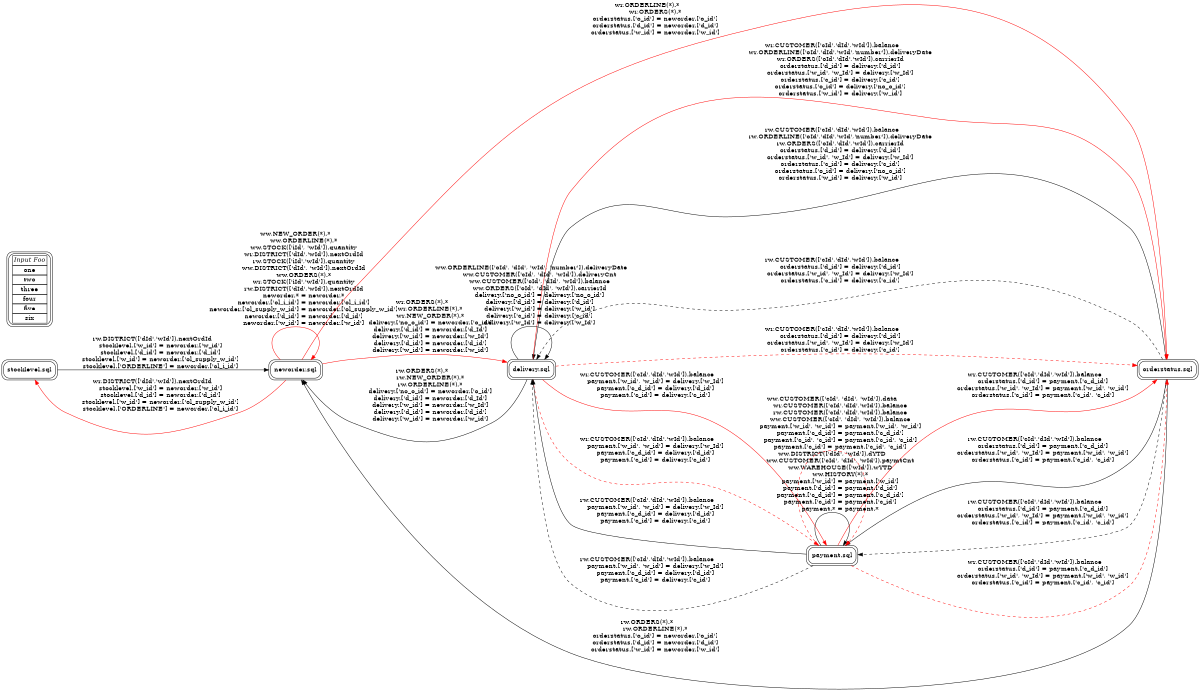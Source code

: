 digraph G{
	rankdir=LR
	size="8,5"
	nodesep=1.0
	node[shape=box style=rounded peripheries=2]
"stocklevel.sql"->"neworder.sql"[ label = "rw,DISTRICT(['dId','wId']).nextOrdId
	stocklevel.['w_id'] = neworder.['w_id']
	stocklevel.['d_id'] = neworder.['d_id']
	stocklevel.['w_id'] = neworder.['ol_supply_w_id']
	stocklevel.['ORDERLINE'] = neworder.['ol_i_id']", style = solid, color = black ]
"neworder.sql"->"stocklevel.sql"[ label = "wr,DISTRICT(['dId','wId']).nextOrdId
	stocklevel.['w_id'] = neworder.['w_id']
	stocklevel.['d_id'] = neworder.['d_id']
	stocklevel.['w_id'] = neworder.['ol_supply_w_id']
	stocklevel.['ORDERLINE'] = neworder.['ol_i_id']", style = solid, color = red ]
"orderstatus.sql"->"neworder.sql"[ label = "rw,ORDERS(*).*
	rw,ORDERLINE(*).*
	orderstatus.['o_id'] = neworder.['o_id']
	orderstatus.['d_id'] = neworder.['d_id']
	orderstatus.['w_id'] = neworder.['w_id']", style = solid, color = black ]
"neworder.sql"->"orderstatus.sql"[ label = "wr,ORDERLINE(*).*
	wr,ORDERS(*).*
	orderstatus.['o_id'] = neworder.['o_id']
	orderstatus.['d_id'] = neworder.['d_id']
	orderstatus.['w_id'] = neworder.['w_id']", style = solid, color = red ]
"orderstatus.sql"->"delivery.sql"[ label = "rw,CUSTOMER(['cId','dId','wId']).balance
	rw,ORDERLINE(['oId','dId','wId','number']).deliveryDate
	rw,ORDERS(['oId','dId','wId']).carrierId
	orderstatus.['d_id'] = delivery.['d_id']
	orderstatus.['w_id', 'w_Id'] = delivery.['w_Id']
	orderstatus.['c_id'] = delivery.['c_id']
	orderstatus.['o_id'] = delivery.['no_o_id']
	orderstatus.['w_id'] = delivery.['w_id']", style = solid, color = black ]
"delivery.sql"->"orderstatus.sql"[ label = "wr,CUSTOMER(['cId','dId','wId']).balance
	wr,ORDERLINE(['oId','dId','wId','number']).deliveryDate
	wr,ORDERS(['oId','dId','wId']).carrierId
	orderstatus.['d_id'] = delivery.['d_id']
	orderstatus.['w_id', 'w_Id'] = delivery.['w_Id']
	orderstatus.['c_id'] = delivery.['c_id']
	orderstatus.['o_id'] = delivery.['no_o_id']
	orderstatus.['w_id'] = delivery.['w_id']", style = solid, color = red ]
"payment.sql"->"orderstatus.sql"[ label = "wr,CUSTOMER(['cId','dId','wId']).balance
	orderstatus.['d_id'] = payment.['c_d_id']
	orderstatus.['w_id', 'w_Id'] = payment.['w_id', 'w_id']
	orderstatus.['c_id'] = payment.['c_id', 'c_id']", style = solid, color = red ]
"neworder.sql"->"neworder.sql"[ label = "ww,NEW_ORDER(*).*
	ww,ORDERLINE(*).*
	ww,STOCK(['iId', 'wId']).quantity
	wr,DISTRICT(['dId','wId']).nextOrdId
	rw,STOCK(['iId','wId']).quantity
	ww,DISTRICT(['dId', 'wId']).nextOrdId
	ww,ORDERS(*).*
	wr,STOCK(['iId','wId']).quantity
	rw,DISTRICT(['dId','wId']).nextOrdId
	neworder.* = neworder.*
	neworder.['ol_i_id'] = neworder.['ol_i_id']
	neworder.['ol_supply_w_id'] = neworder.['ol_supply_w_id']
	neworder.['d_id'] = neworder.['d_id']
	neworder.['w_id'] = neworder.['w_id']", style = solid, color = red ]
"neworder.sql"->"delivery.sql"[ label = "wr,ORDERS(*).*
	wr,ORDERLINE(*).*
	wr,NEW_ORDER(*).*
	delivery.['no_o_id'] = neworder.['o_id']
	delivery.['d_id'] = neworder.['d_Id']
	delivery.['w_id'] = neworder.['w_Id']
	delivery.['d_id'] = neworder.['d_id']
	delivery.['w_id'] = neworder.['w_id']", style = solid, color = red ]
"delivery.sql"->"neworder.sql"[ label = "rw,ORDERS(*).*
	rw,NEW_ORDER(*).*
	rw,ORDERLINE(*).*
	delivery.['no_o_id'] = neworder.['o_id']
	delivery.['d_id'] = neworder.['d_Id']
	delivery.['w_id'] = neworder.['w_Id']
	delivery.['d_id'] = neworder.['d_id']
	delivery.['w_id'] = neworder.['w_id']", style = solid, color = black ]
"delivery.sql"->"delivery.sql"[ label = "ww,ORDERLINE(['oId', 'dId', 'wId', 'number']).deliveryDate
	ww,CUSTOMER(['cId', 'dId', 'wId']).deliveryCnt
	ww,CUSTOMER(['cId', 'dId', 'wId']).balance
	ww,ORDERS(['oId', 'dId', 'wId']).carrierId
	delivery.['no_o_id'] = delivery.['no_o_id']
	delivery.['d_id'] = delivery.['d_id']
	delivery.['w_id'] = delivery.['w_id']
	delivery.['c_id'] = delivery.['c_id']
	delivery.['w_Id'] = delivery.['w_Id']", style = solid, color = black ]
"delivery.sql"->"payment.sql"[ label = "wr,CUSTOMER(['cId','dId','wId']).balance
	payment.['w_id', 'w_id'] = delivery.['w_Id']
	payment.['c_d_id'] = delivery.['d_id']
	payment.['c_id'] = delivery.['c_id']", style = solid, color = red ]
"payment.sql"->"payment.sql"[ label = "ww,DISTRICT(['dId', 'wId']).dYTD
	ww,CUSTOMER(['cId', 'dId', 'wId']).paymtCnt
	ww,WAREHOUSE(['wId']).wYTD
	ww,HISTORY(*).*
	payment.['w_id'] = payment.['w_id']
	payment.['d_id'] = payment.['d_id']
	payment.['c_d_id'] = payment.['c_d_id']
	payment.['c_id'] = payment.['c_id']
	payment.* = payment.*", style = solid, color = black ]
"orderstatus.sql"->"payment.sql"[ label = "rw,CUSTOMER(['cId','dId','wId']).balance
	orderstatus.['d_id'] = payment.['c_d_id']
	orderstatus.['w_id', 'w_Id'] = payment.['w_id', 'w_id']
	orderstatus.['c_id'] = payment.['c_id', 'c_id']", style = solid, color = black ]
"payment.sql"->"delivery.sql"[ label = "rw,CUSTOMER(['cId','dId','wId']).balance
	payment.['w_id', 'w_id'] = delivery.['w_Id']
	payment.['c_d_id'] = delivery.['d_id']
	payment.['c_id'] = delivery.['c_id']", style = solid, color = black ]
"orderstatus.sql"->"delivery.sql"[ label = "rw,CUSTOMER(['cId','dId','wId']).balance
	orderstatus.['d_id'] = delivery.['d_id']
	orderstatus.['w_id', 'w_Id'] = delivery.['w_Id']
	orderstatus.['c_id'] = delivery.['c_id']", style = dashed, color = black ]
"orderstatus.sql"->"payment.sql"[ label = "rw,CUSTOMER(['cId','dId','wId']).balance
	orderstatus.['d_id'] = payment.['c_d_id']
	orderstatus.['w_id', 'w_Id'] = payment.['w_id', 'w_id']
	orderstatus.['c_id'] = payment.['c_id', 'c_id']", style = dashed, color = black ]
"payment.sql"->"delivery.sql"[ label = "rw,CUSTOMER(['cId','dId','wId']).balance
	payment.['w_id', 'w_id'] = delivery.['w_Id']
	payment.['c_d_id'] = delivery.['d_id']
	payment.['c_id'] = delivery.['c_id']", style = dashed, color = black ]
"payment.sql"->"payment.sql"[ label = "ww,CUSTOMER(['cId', 'dId', 'wId']).data
	wr,CUSTOMER(['cId','dId','wId']).balance
	rw,CUSTOMER(['cId','dId','wId']).balance
	ww,CUSTOMER(['cId', 'dId', 'wId']).balance
	payment.['w_id', 'w_id'] = payment.['w_id', 'w_id']
	payment.['c_d_id'] = payment.['c_d_id']
	payment.['c_id', 'c_id'] = payment.['c_id', 'c_id']
	payment.['c_id'] = payment.['c_id', 'c_id']", style = dashed, color = red ]
"delivery.sql"->"orderstatus.sql"[ label = "wr,CUSTOMER(['cId','dId','wId']).balance
	orderstatus.['d_id'] = delivery.['d_id']
	orderstatus.['w_id', 'w_Id'] = delivery.['w_Id']
	orderstatus.['c_id'] = delivery.['c_id']", style = dashed, color = red ]
"payment.sql"->"orderstatus.sql"[ label = "wr,CUSTOMER(['cId','dId','wId']).balance
	orderstatus.['d_id'] = payment.['c_d_id']
	orderstatus.['w_id', 'w_Id'] = payment.['w_id', 'w_id']
	orderstatus.['c_id'] = payment.['c_id', 'c_id']", style = dashed, color = red ]
"delivery.sql"->"payment.sql"[ label = "wr,CUSTOMER(['cId','dId','wId']).balance
	payment.['w_id', 'w_id'] = delivery.['w_Id']
	payment.['c_d_id'] = delivery.['d_id']
	payment.['c_id'] = delivery.['c_id']", style = dashed, color = red ]



	
Foo [label=<
<table border="0" cellborder="1" cellspacing="0">
  <tr><td><i>Input Foo</i></td></tr>
  <tr><td port="1">one</td></tr>
  <tr><td port="2">two</td></tr>
  <tr><td port="3">three</td></tr>
  <tr><td port="4">four</td></tr>
  <tr><td port="5">five</td></tr>
  <tr><td port="6">six</td></tr>
</table>>];
}